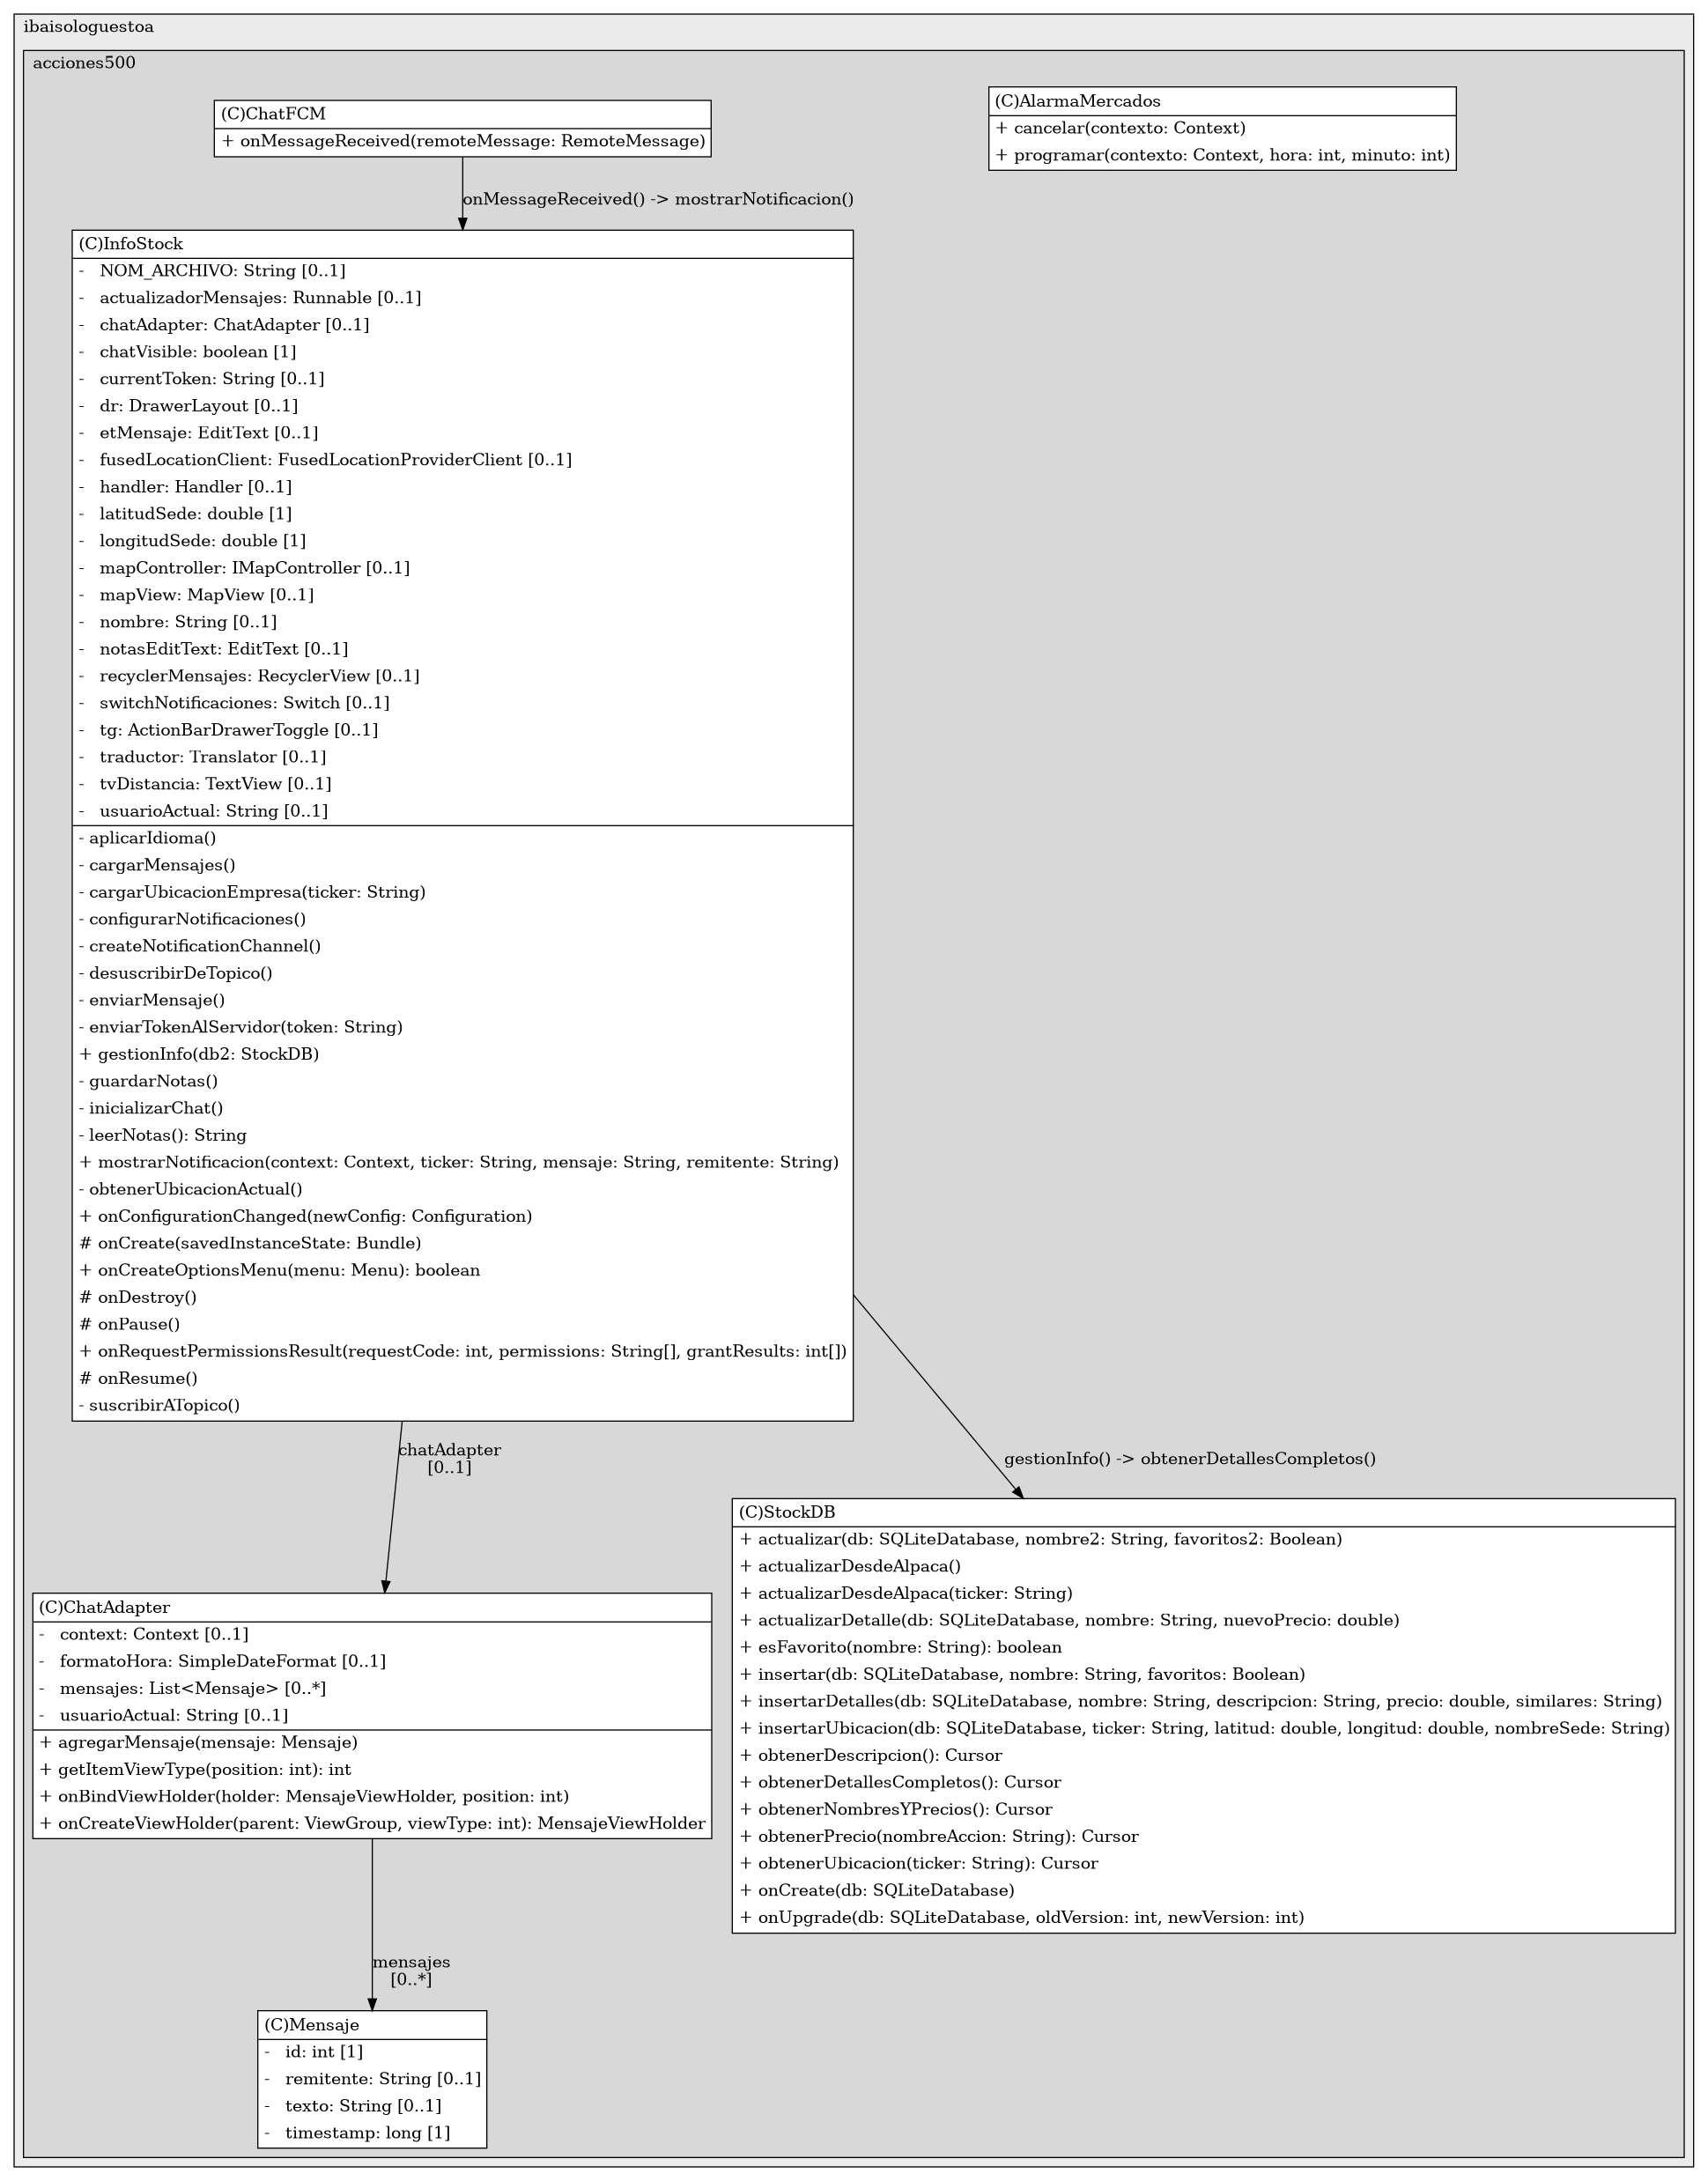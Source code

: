 @startuml

/' diagram meta data start
config=StructureConfiguration;
{
  "projectClassification": {
    "searchMode": "OpenProject", // OpenProject, AllProjects
    "includedProjects": "",
    "pathEndKeywords": "*.impl",
    "isClientPath": "",
    "isClientName": "",
    "isTestPath": "",
    "isTestName": "",
    "isMappingPath": "",
    "isMappingName": "",
    "isDataAccessPath": "",
    "isDataAccessName": "",
    "isDataStructurePath": "",
    "isDataStructureName": "",
    "isInterfaceStructuresPath": "",
    "isInterfaceStructuresName": "",
    "isEntryPointPath": "",
    "isEntryPointName": "",
    "treatFinalFieldsAsMandatory": false
  },
  "graphRestriction": {
    "classPackageExcludeFilter": "",
    "classPackageIncludeFilter": "",
    "classNameExcludeFilter": "",
    "classNameIncludeFilter": "",
    "methodNameExcludeFilter": "",
    "methodNameIncludeFilter": "",
    "removeByInheritance": "", // inheritance/annotation based filtering is done in a second step
    "removeByAnnotation": "",
    "removeByClassPackage": "", // cleanup the graph after inheritance/annotation based filtering is done
    "removeByClassName": "",
    "cutMappings": false,
    "cutEnum": true,
    "cutTests": true,
    "cutClient": true,
    "cutDataAccess": false,
    "cutInterfaceStructures": false,
    "cutDataStructures": false,
    "cutGetterAndSetter": true,
    "cutConstructors": true
  },
  "graphTraversal": {
    "forwardDepth": 6,
    "backwardDepth": 6,
    "classPackageExcludeFilter": "",
    "classPackageIncludeFilter": "",
    "classNameExcludeFilter": "",
    "classNameIncludeFilter": "",
    "methodNameExcludeFilter": "",
    "methodNameIncludeFilter": "",
    "hideMappings": false,
    "hideDataStructures": false,
    "hidePrivateMethods": true,
    "hideInterfaceCalls": true, // indirection: implementation -> interface (is hidden) -> implementation
    "onlyShowApplicationEntryPoints": false, // root node is included
    "useMethodCallsForStructureDiagram": "ForwardOnly" // ForwardOnly, BothDirections, No
  },
  "details": {
    "aggregation": "GroupByClass", // ByClass, GroupByClass, None
    "showClassGenericTypes": true,
    "showMethods": true,
    "showMethodParameterNames": true,
    "showMethodParameterTypes": true,
    "showMethodReturnType": true,
    "showPackageLevels": 2,
    "showDetailedClassStructure": true
  },
  "rootClass": "com.ibaisologuestoa.acciones500.ChatFCM",
  "extensionCallbackMethod": "" // qualified.class.name#methodName - signature: public static String method(String)
}
diagram meta data end '/



digraph g {
    rankdir="TB"
    splines=polyline
    

'nodes 
subgraph cluster_1435227722 { 
   	label=ibaisologuestoa
	labeljust=l
	fillcolor="#ececec"
	style=filled
   
   subgraph cluster_1099670436 { 
   	label=acciones500
	labeljust=l
	fillcolor="#d8d8d8"
	style=filled
   
   AlarmaMercados68430481[
	label=<<TABLE BORDER="1" CELLBORDER="0" CELLPADDING="4" CELLSPACING="0">
<TR><TD ALIGN="LEFT" >(C)AlarmaMercados</TD></TR>
<HR/>
<TR><TD ALIGN="LEFT" >+ cancelar(contexto: Context)</TD></TR>
<TR><TD ALIGN="LEFT" >+ programar(contexto: Context, hora: int, minuto: int)</TD></TR>
</TABLE>>
	style=filled
	margin=0
	shape=plaintext
	fillcolor="#FFFFFF"
];

ChatAdapter68430481[
	label=<<TABLE BORDER="1" CELLBORDER="0" CELLPADDING="4" CELLSPACING="0">
<TR><TD ALIGN="LEFT" >(C)ChatAdapter</TD></TR>
<HR/>
<TR><TD ALIGN="LEFT" >-   context: Context [0..1]</TD></TR>
<TR><TD ALIGN="LEFT" >-   formatoHora: SimpleDateFormat [0..1]</TD></TR>
<TR><TD ALIGN="LEFT" >-   mensajes: List&lt;Mensaje&gt; [0..*]</TD></TR>
<TR><TD ALIGN="LEFT" >-   usuarioActual: String [0..1]</TD></TR>
<HR/>
<TR><TD ALIGN="LEFT" >+ agregarMensaje(mensaje: Mensaje)</TD></TR>
<TR><TD ALIGN="LEFT" >+ getItemViewType(position: int): int</TD></TR>
<TR><TD ALIGN="LEFT" >+ onBindViewHolder(holder: MensajeViewHolder, position: int)</TD></TR>
<TR><TD ALIGN="LEFT" >+ onCreateViewHolder(parent: ViewGroup, viewType: int): MensajeViewHolder</TD></TR>
</TABLE>>
	style=filled
	margin=0
	shape=plaintext
	fillcolor="#FFFFFF"
];

ChatFCM68430481[
	label=<<TABLE BORDER="1" CELLBORDER="0" CELLPADDING="4" CELLSPACING="0">
<TR><TD ALIGN="LEFT" >(C)ChatFCM</TD></TR>
<HR/>
<TR><TD ALIGN="LEFT" >+ onMessageReceived(remoteMessage: RemoteMessage)</TD></TR>
</TABLE>>
	style=filled
	margin=0
	shape=plaintext
	fillcolor="#FFFFFF"
];

InfoStock68430481[
	label=<<TABLE BORDER="1" CELLBORDER="0" CELLPADDING="4" CELLSPACING="0">
<TR><TD ALIGN="LEFT" >(C)InfoStock</TD></TR>
<HR/>
<TR><TD ALIGN="LEFT" >-   NOM_ARCHIVO: String [0..1]</TD></TR>
<TR><TD ALIGN="LEFT" >-   actualizadorMensajes: Runnable [0..1]</TD></TR>
<TR><TD ALIGN="LEFT" >-   chatAdapter: ChatAdapter [0..1]</TD></TR>
<TR><TD ALIGN="LEFT" >-   chatVisible: boolean [1]</TD></TR>
<TR><TD ALIGN="LEFT" >-   currentToken: String [0..1]</TD></TR>
<TR><TD ALIGN="LEFT" >-   dr: DrawerLayout [0..1]</TD></TR>
<TR><TD ALIGN="LEFT" >-   etMensaje: EditText [0..1]</TD></TR>
<TR><TD ALIGN="LEFT" >-   fusedLocationClient: FusedLocationProviderClient [0..1]</TD></TR>
<TR><TD ALIGN="LEFT" >-   handler: Handler [0..1]</TD></TR>
<TR><TD ALIGN="LEFT" >-   latitudSede: double [1]</TD></TR>
<TR><TD ALIGN="LEFT" >-   longitudSede: double [1]</TD></TR>
<TR><TD ALIGN="LEFT" >-   mapController: IMapController [0..1]</TD></TR>
<TR><TD ALIGN="LEFT" >-   mapView: MapView [0..1]</TD></TR>
<TR><TD ALIGN="LEFT" >-   nombre: String [0..1]</TD></TR>
<TR><TD ALIGN="LEFT" >-   notasEditText: EditText [0..1]</TD></TR>
<TR><TD ALIGN="LEFT" >-   recyclerMensajes: RecyclerView [0..1]</TD></TR>
<TR><TD ALIGN="LEFT" >-   switchNotificaciones: Switch [0..1]</TD></TR>
<TR><TD ALIGN="LEFT" >-   tg: ActionBarDrawerToggle [0..1]</TD></TR>
<TR><TD ALIGN="LEFT" >-   traductor: Translator [0..1]</TD></TR>
<TR><TD ALIGN="LEFT" >-   tvDistancia: TextView [0..1]</TD></TR>
<TR><TD ALIGN="LEFT" >-   usuarioActual: String [0..1]</TD></TR>
<HR/>
<TR><TD ALIGN="LEFT" >- aplicarIdioma()</TD></TR>
<TR><TD ALIGN="LEFT" >- cargarMensajes()</TD></TR>
<TR><TD ALIGN="LEFT" >- cargarUbicacionEmpresa(ticker: String)</TD></TR>
<TR><TD ALIGN="LEFT" >- configurarNotificaciones()</TD></TR>
<TR><TD ALIGN="LEFT" >- createNotificationChannel()</TD></TR>
<TR><TD ALIGN="LEFT" >- desuscribirDeTopico()</TD></TR>
<TR><TD ALIGN="LEFT" >- enviarMensaje()</TD></TR>
<TR><TD ALIGN="LEFT" >- enviarTokenAlServidor(token: String)</TD></TR>
<TR><TD ALIGN="LEFT" >+ gestionInfo(db2: StockDB)</TD></TR>
<TR><TD ALIGN="LEFT" >- guardarNotas()</TD></TR>
<TR><TD ALIGN="LEFT" >- inicializarChat()</TD></TR>
<TR><TD ALIGN="LEFT" >- leerNotas(): String</TD></TR>
<TR><TD ALIGN="LEFT" >+ mostrarNotificacion(context: Context, ticker: String, mensaje: String, remitente: String)</TD></TR>
<TR><TD ALIGN="LEFT" >- obtenerUbicacionActual()</TD></TR>
<TR><TD ALIGN="LEFT" >+ onConfigurationChanged(newConfig: Configuration)</TD></TR>
<TR><TD ALIGN="LEFT" ># onCreate(savedInstanceState: Bundle)</TD></TR>
<TR><TD ALIGN="LEFT" >+ onCreateOptionsMenu(menu: Menu): boolean</TD></TR>
<TR><TD ALIGN="LEFT" ># onDestroy()</TD></TR>
<TR><TD ALIGN="LEFT" ># onPause()</TD></TR>
<TR><TD ALIGN="LEFT" >+ onRequestPermissionsResult(requestCode: int, permissions: String[], grantResults: int[])</TD></TR>
<TR><TD ALIGN="LEFT" ># onResume()</TD></TR>
<TR><TD ALIGN="LEFT" >- suscribirATopico()</TD></TR>
</TABLE>>
	style=filled
	margin=0
	shape=plaintext
	fillcolor="#FFFFFF"
];

Mensaje68430481[
	label=<<TABLE BORDER="1" CELLBORDER="0" CELLPADDING="4" CELLSPACING="0">
<TR><TD ALIGN="LEFT" >(C)Mensaje</TD></TR>
<HR/>
<TR><TD ALIGN="LEFT" >-   id: int [1]</TD></TR>
<TR><TD ALIGN="LEFT" >-   remitente: String [0..1]</TD></TR>
<TR><TD ALIGN="LEFT" >-   texto: String [0..1]</TD></TR>
<TR><TD ALIGN="LEFT" >-   timestamp: long [1]</TD></TR>
</TABLE>>
	style=filled
	margin=0
	shape=plaintext
	fillcolor="#FFFFFF"
];

StockDB68430481[
	label=<<TABLE BORDER="1" CELLBORDER="0" CELLPADDING="4" CELLSPACING="0">
<TR><TD ALIGN="LEFT" >(C)StockDB</TD></TR>
<HR/>
<TR><TD ALIGN="LEFT" >+ actualizar(db: SQLiteDatabase, nombre2: String, favoritos2: Boolean)</TD></TR>
<TR><TD ALIGN="LEFT" >+ actualizarDesdeAlpaca()</TD></TR>
<TR><TD ALIGN="LEFT" >+ actualizarDesdeAlpaca(ticker: String)</TD></TR>
<TR><TD ALIGN="LEFT" >+ actualizarDetalle(db: SQLiteDatabase, nombre: String, nuevoPrecio: double)</TD></TR>
<TR><TD ALIGN="LEFT" >+ esFavorito(nombre: String): boolean</TD></TR>
<TR><TD ALIGN="LEFT" >+ insertar(db: SQLiteDatabase, nombre: String, favoritos: Boolean)</TD></TR>
<TR><TD ALIGN="LEFT" >+ insertarDetalles(db: SQLiteDatabase, nombre: String, descripcion: String, precio: double, similares: String)</TD></TR>
<TR><TD ALIGN="LEFT" >+ insertarUbicacion(db: SQLiteDatabase, ticker: String, latitud: double, longitud: double, nombreSede: String)</TD></TR>
<TR><TD ALIGN="LEFT" >+ obtenerDescripcion(): Cursor</TD></TR>
<TR><TD ALIGN="LEFT" >+ obtenerDetallesCompletos(): Cursor</TD></TR>
<TR><TD ALIGN="LEFT" >+ obtenerNombresYPrecios(): Cursor</TD></TR>
<TR><TD ALIGN="LEFT" >+ obtenerPrecio(nombreAccion: String): Cursor</TD></TR>
<TR><TD ALIGN="LEFT" >+ obtenerUbicacion(ticker: String): Cursor</TD></TR>
<TR><TD ALIGN="LEFT" >+ onCreate(db: SQLiteDatabase)</TD></TR>
<TR><TD ALIGN="LEFT" >+ onUpgrade(db: SQLiteDatabase, oldVersion: int, newVersion: int)</TD></TR>
</TABLE>>
	style=filled
	margin=0
	shape=plaintext
	fillcolor="#FFFFFF"
];
} 
} 

'edges    
ChatAdapter68430481 -> Mensaje68430481[label="mensajes
[0..*]"];
ChatFCM68430481 -> InfoStock68430481[label="onMessageReceived() -> mostrarNotificacion()"];
InfoStock68430481 -> ChatAdapter68430481[label="chatAdapter
[0..1]"];
InfoStock68430481 -> StockDB68430481[label="gestionInfo() -> obtenerDetallesCompletos()"];
    
}
@enduml